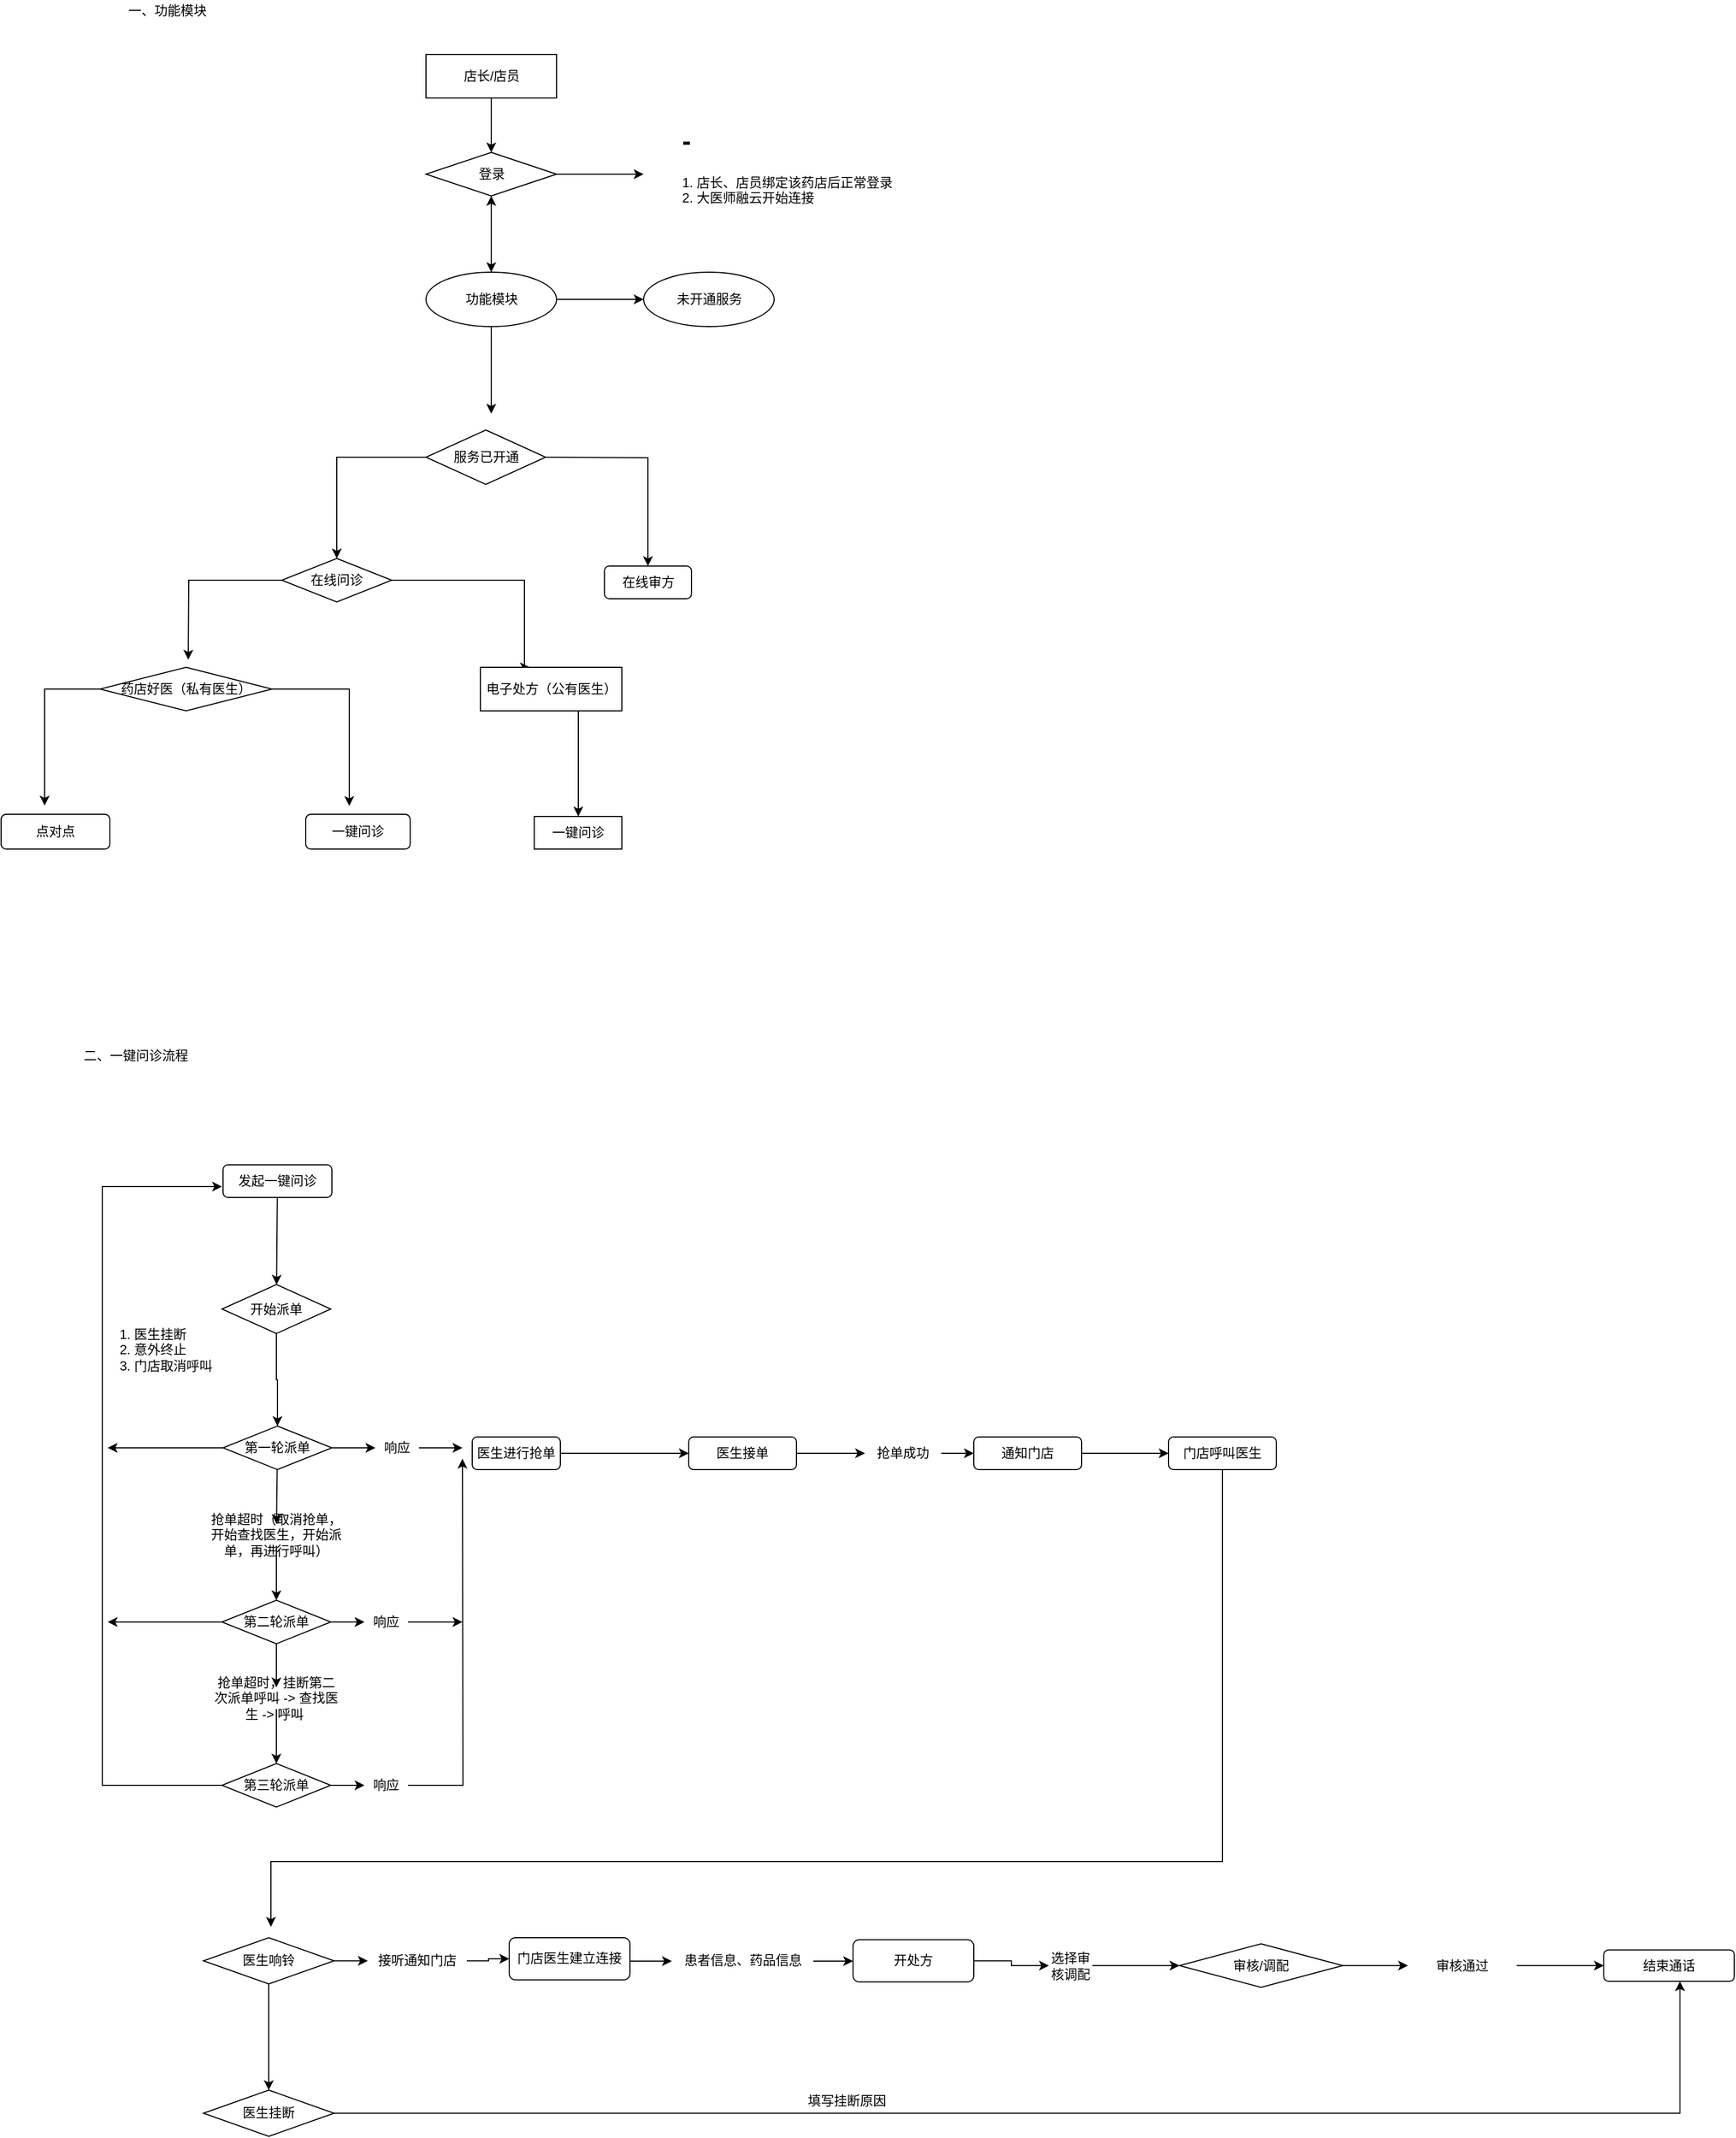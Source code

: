 <mxfile version="13.4.2" type="github"><diagram id="PP0gxucrILjkxSKPB6av" name="Page-1"><mxGraphModel dx="3609" dy="2156" grid="1" gridSize="10" guides="1" tooltips="1" connect="1" arrows="1" fold="1" page="1" pageScale="1" pageWidth="827" pageHeight="1169" math="0" shadow="0"><root><mxCell id="0"/><mxCell id="1" parent="0"/><mxCell id="Ym7AzLfZx8-ZAXNm2y-B-24" value="二、一键问诊流程" style="text;html=1;strokeColor=none;fillColor=none;align=center;verticalAlign=middle;whiteSpace=wrap;rounded=0;" vertex="1" parent="1"><mxGeometry x="-866" y="-180" width="140" height="20" as="geometry"/></mxCell><mxCell id="Ym7AzLfZx8-ZAXNm2y-B-25" value="" style="edgeStyle=none;rounded=0;orthogonalLoop=1;jettySize=auto;html=1;" edge="1" parent="1" source="Ym7AzLfZx8-ZAXNm2y-B-26" target="Ym7AzLfZx8-ZAXNm2y-B-29"><mxGeometry relative="1" as="geometry"/></mxCell><mxCell id="Ym7AzLfZx8-ZAXNm2y-B-26" value="发起一键问诊" style="rounded=1;whiteSpace=wrap;html=1;" vertex="1" parent="1"><mxGeometry x="-716" y="-70" width="100" height="30" as="geometry"/></mxCell><mxCell id="Ym7AzLfZx8-ZAXNm2y-B-29" value="开始派单" style="rhombus;whiteSpace=wrap;html=1;" vertex="1" parent="1"><mxGeometry x="-717" y="40" width="100" height="45" as="geometry"/></mxCell><mxCell id="Ym7AzLfZx8-ZAXNm2y-B-30" value="" style="edgeStyle=orthogonalEdgeStyle;rounded=0;orthogonalLoop=1;jettySize=auto;html=1;exitX=0.5;exitY=1;exitDx=0;exitDy=0;" edge="1" parent="1" source="Ym7AzLfZx8-ZAXNm2y-B-29" target="Ym7AzLfZx8-ZAXNm2y-B-34"><mxGeometry relative="1" as="geometry"/></mxCell><mxCell id="Ym7AzLfZx8-ZAXNm2y-B-41" value="" style="edgeStyle=none;rounded=0;orthogonalLoop=1;jettySize=auto;html=1;" edge="1" parent="1" source="Ym7AzLfZx8-ZAXNm2y-B-211" target="Ym7AzLfZx8-ZAXNm2y-B-40"><mxGeometry relative="1" as="geometry"/></mxCell><mxCell id="Ym7AzLfZx8-ZAXNm2y-B-208" value="" style="edgeStyle=orthogonalEdgeStyle;rounded=0;orthogonalLoop=1;jettySize=auto;html=1;" edge="1" parent="1" source="Ym7AzLfZx8-ZAXNm2y-B-229"><mxGeometry relative="1" as="geometry"><mxPoint x="-496" y="190" as="targetPoint"/></mxGeometry></mxCell><mxCell id="Ym7AzLfZx8-ZAXNm2y-B-289" value="" style="edgeStyle=elbowEdgeStyle;rounded=0;orthogonalLoop=1;jettySize=auto;html=1;" edge="1" parent="1"><mxGeometry relative="1" as="geometry"><mxPoint x="-717" y="500" as="sourcePoint"/><mxPoint x="-717" y="-50" as="targetPoint"/><Array as="points"><mxPoint x="-827" y="-20"/></Array></mxGeometry></mxCell><mxCell id="Ym7AzLfZx8-ZAXNm2y-B-295" value="" style="edgeStyle=elbowEdgeStyle;rounded=0;orthogonalLoop=1;jettySize=auto;html=1;" edge="1" parent="1" source="Ym7AzLfZx8-ZAXNm2y-B-34"><mxGeometry relative="1" as="geometry"><mxPoint x="-822" y="190" as="targetPoint"/></mxGeometry></mxCell><mxCell id="Ym7AzLfZx8-ZAXNm2y-B-34" value="第一轮派单" style="rhombus;whiteSpace=wrap;html=1;" vertex="1" parent="1"><mxGeometry x="-716" y="170" width="100" height="40" as="geometry"/></mxCell><mxCell id="Ym7AzLfZx8-ZAXNm2y-B-43" value="" style="edgeStyle=none;rounded=0;orthogonalLoop=1;jettySize=auto;html=1;" edge="1" parent="1" source="Ym7AzLfZx8-ZAXNm2y-B-223" target="Ym7AzLfZx8-ZAXNm2y-B-42"><mxGeometry relative="1" as="geometry"/></mxCell><mxCell id="Ym7AzLfZx8-ZAXNm2y-B-239" value="" style="edgeStyle=orthogonalEdgeStyle;rounded=0;orthogonalLoop=1;jettySize=auto;html=1;" edge="1" parent="1" source="Ym7AzLfZx8-ZAXNm2y-B-240"><mxGeometry relative="1" as="geometry"><mxPoint x="-496" y="350" as="targetPoint"/></mxGeometry></mxCell><mxCell id="Ym7AzLfZx8-ZAXNm2y-B-291" value="" style="edgeStyle=orthogonalEdgeStyle;rounded=0;orthogonalLoop=1;jettySize=auto;html=1;" edge="1" parent="1" source="Ym7AzLfZx8-ZAXNm2y-B-40"><mxGeometry relative="1" as="geometry"><mxPoint x="-822" y="350" as="targetPoint"/></mxGeometry></mxCell><mxCell id="Ym7AzLfZx8-ZAXNm2y-B-40" value="第二轮派单" style="rhombus;whiteSpace=wrap;html=1;" vertex="1" parent="1"><mxGeometry x="-717" y="330" width="100" height="40" as="geometry"/></mxCell><mxCell id="Ym7AzLfZx8-ZAXNm2y-B-228" value="" style="edgeStyle=orthogonalEdgeStyle;rounded=0;orthogonalLoop=1;jettySize=auto;html=1;" edge="1" parent="1" source="Ym7AzLfZx8-ZAXNm2y-B-244"><mxGeometry relative="1" as="geometry"><mxPoint x="-496" y="200" as="targetPoint"/></mxGeometry></mxCell><mxCell id="Ym7AzLfZx8-ZAXNm2y-B-42" value="第三轮派单" style="rhombus;whiteSpace=wrap;html=1;" vertex="1" parent="1"><mxGeometry x="-717" y="480" width="100" height="40" as="geometry"/></mxCell><mxCell id="Ym7AzLfZx8-ZAXNm2y-B-215" value="" style="edgeStyle=orthogonalEdgeStyle;rounded=0;orthogonalLoop=1;jettySize=auto;html=1;" edge="1" parent="1" source="Ym7AzLfZx8-ZAXNm2y-B-212" target="Ym7AzLfZx8-ZAXNm2y-B-214"><mxGeometry relative="1" as="geometry"/></mxCell><mxCell id="Ym7AzLfZx8-ZAXNm2y-B-212" value="医生进行抢单" style="rounded=1;whiteSpace=wrap;html=1;" vertex="1" parent="1"><mxGeometry x="-487" y="180" width="81" height="30" as="geometry"/></mxCell><mxCell id="Ym7AzLfZx8-ZAXNm2y-B-217" value="" style="edgeStyle=orthogonalEdgeStyle;rounded=0;orthogonalLoop=1;jettySize=auto;html=1;" edge="1" parent="1" source="Ym7AzLfZx8-ZAXNm2y-B-218" target="Ym7AzLfZx8-ZAXNm2y-B-216"><mxGeometry relative="1" as="geometry"/></mxCell><mxCell id="Ym7AzLfZx8-ZAXNm2y-B-214" value="医生接单" style="rounded=1;whiteSpace=wrap;html=1;" vertex="1" parent="1"><mxGeometry x="-288" y="180" width="99" height="30" as="geometry"/></mxCell><mxCell id="Ym7AzLfZx8-ZAXNm2y-B-222" value="" style="edgeStyle=orthogonalEdgeStyle;rounded=0;orthogonalLoop=1;jettySize=auto;html=1;" edge="1" parent="1" source="Ym7AzLfZx8-ZAXNm2y-B-216" target="Ym7AzLfZx8-ZAXNm2y-B-221"><mxGeometry relative="1" as="geometry"/></mxCell><mxCell id="Ym7AzLfZx8-ZAXNm2y-B-216" value="通知门店" style="rounded=1;whiteSpace=wrap;html=1;" vertex="1" parent="1"><mxGeometry x="-26" y="180" width="99" height="30" as="geometry"/></mxCell><mxCell id="Ym7AzLfZx8-ZAXNm2y-B-266" value="" style="edgeStyle=elbowEdgeStyle;rounded=0;orthogonalLoop=1;jettySize=auto;html=1;elbow=vertical;" edge="1" parent="1" source="Ym7AzLfZx8-ZAXNm2y-B-221"><mxGeometry relative="1" as="geometry"><mxPoint x="-672" y="630" as="targetPoint"/><Array as="points"><mxPoint x="-242" y="570"/></Array></mxGeometry></mxCell><mxCell id="Ym7AzLfZx8-ZAXNm2y-B-221" value="门店呼叫医生" style="rounded=1;whiteSpace=wrap;html=1;" vertex="1" parent="1"><mxGeometry x="153" y="180" width="99" height="30" as="geometry"/></mxCell><mxCell id="Ym7AzLfZx8-ZAXNm2y-B-211" value="抢单超时（取消抢单，开始查找医生，开始派单，再进行呼叫）" style="text;html=1;strokeColor=none;fillColor=none;align=center;verticalAlign=middle;whiteSpace=wrap;rounded=0;" vertex="1" parent="1"><mxGeometry x="-732" y="260" width="130" height="20" as="geometry"/></mxCell><mxCell id="Ym7AzLfZx8-ZAXNm2y-B-213" value="" style="edgeStyle=none;rounded=0;orthogonalLoop=1;jettySize=auto;html=1;" edge="1" parent="1" source="Ym7AzLfZx8-ZAXNm2y-B-34" target="Ym7AzLfZx8-ZAXNm2y-B-211"><mxGeometry relative="1" as="geometry"><mxPoint x="-666.125" y="209.95" as="sourcePoint"/><mxPoint x="-666.875" y="330.05" as="targetPoint"/></mxGeometry></mxCell><mxCell id="Ym7AzLfZx8-ZAXNm2y-B-218" value="抢单成功" style="text;html=1;strokeColor=none;fillColor=none;align=center;verticalAlign=middle;whiteSpace=wrap;rounded=0;" vertex="1" parent="1"><mxGeometry x="-126" y="185" width="70" height="20" as="geometry"/></mxCell><mxCell id="Ym7AzLfZx8-ZAXNm2y-B-219" value="" style="edgeStyle=orthogonalEdgeStyle;rounded=0;orthogonalLoop=1;jettySize=auto;html=1;" edge="1" parent="1" source="Ym7AzLfZx8-ZAXNm2y-B-214" target="Ym7AzLfZx8-ZAXNm2y-B-218"><mxGeometry relative="1" as="geometry"><mxPoint x="-207" y="15" as="sourcePoint"/><mxPoint x="-127" y="15" as="targetPoint"/></mxGeometry></mxCell><mxCell id="Ym7AzLfZx8-ZAXNm2y-B-223" value="抢单超时，挂断第二次派单呼叫 -&amp;gt; 查找医生 -&amp;gt; 呼叫&amp;nbsp;" style="text;html=1;strokeColor=none;fillColor=none;align=center;verticalAlign=middle;whiteSpace=wrap;rounded=0;" vertex="1" parent="1"><mxGeometry x="-724.75" y="410" width="115.5" height="20" as="geometry"/></mxCell><mxCell id="Ym7AzLfZx8-ZAXNm2y-B-224" value="" style="edgeStyle=none;rounded=0;orthogonalLoop=1;jettySize=auto;html=1;" edge="1" parent="1" source="Ym7AzLfZx8-ZAXNm2y-B-40" target="Ym7AzLfZx8-ZAXNm2y-B-223"><mxGeometry relative="1" as="geometry"><mxPoint x="-667" y="370" as="sourcePoint"/><mxPoint x="-667" y="480" as="targetPoint"/></mxGeometry></mxCell><mxCell id="Ym7AzLfZx8-ZAXNm2y-B-229" value="响应" style="text;html=1;strokeColor=none;fillColor=none;align=center;verticalAlign=middle;whiteSpace=wrap;rounded=0;" vertex="1" parent="1"><mxGeometry x="-576" y="180" width="40" height="20" as="geometry"/></mxCell><mxCell id="Ym7AzLfZx8-ZAXNm2y-B-230" value="" style="edgeStyle=orthogonalEdgeStyle;rounded=0;orthogonalLoop=1;jettySize=auto;html=1;" edge="1" parent="1" source="Ym7AzLfZx8-ZAXNm2y-B-34" target="Ym7AzLfZx8-ZAXNm2y-B-229"><mxGeometry relative="1" as="geometry"><mxPoint x="-616" y="190" as="sourcePoint"/><mxPoint x="-536" y="190" as="targetPoint"/></mxGeometry></mxCell><mxCell id="Ym7AzLfZx8-ZAXNm2y-B-240" value="响应" style="text;html=1;strokeColor=none;fillColor=none;align=center;verticalAlign=middle;whiteSpace=wrap;rounded=0;" vertex="1" parent="1"><mxGeometry x="-586" y="340" width="40" height="20" as="geometry"/></mxCell><mxCell id="Ym7AzLfZx8-ZAXNm2y-B-241" value="" style="edgeStyle=orthogonalEdgeStyle;rounded=0;orthogonalLoop=1;jettySize=auto;html=1;" edge="1" parent="1" source="Ym7AzLfZx8-ZAXNm2y-B-40" target="Ym7AzLfZx8-ZAXNm2y-B-240"><mxGeometry relative="1" as="geometry"><mxPoint x="-617" y="350" as="sourcePoint"/><mxPoint x="-496" y="350" as="targetPoint"/></mxGeometry></mxCell><mxCell id="Ym7AzLfZx8-ZAXNm2y-B-244" value="响应" style="text;html=1;strokeColor=none;fillColor=none;align=center;verticalAlign=middle;whiteSpace=wrap;rounded=0;" vertex="1" parent="1"><mxGeometry x="-586" y="490" width="40" height="20" as="geometry"/></mxCell><mxCell id="Ym7AzLfZx8-ZAXNm2y-B-245" value="" style="edgeStyle=orthogonalEdgeStyle;rounded=0;orthogonalLoop=1;jettySize=auto;html=1;" edge="1" parent="1" source="Ym7AzLfZx8-ZAXNm2y-B-42" target="Ym7AzLfZx8-ZAXNm2y-B-244"><mxGeometry relative="1" as="geometry"><mxPoint x="-617" y="500" as="sourcePoint"/><mxPoint x="-496" y="200" as="targetPoint"/></mxGeometry></mxCell><mxCell id="Ym7AzLfZx8-ZAXNm2y-B-260" value="" style="edgeStyle=orthogonalEdgeStyle;rounded=0;orthogonalLoop=1;jettySize=auto;html=1;" edge="1" parent="1" source="Ym7AzLfZx8-ZAXNm2y-B-262" target="Ym7AzLfZx8-ZAXNm2y-B-264"><mxGeometry relative="1" as="geometry"/></mxCell><mxCell id="Ym7AzLfZx8-ZAXNm2y-B-261" value="" style="edgeStyle=orthogonalEdgeStyle;rounded=0;orthogonalLoop=1;jettySize=auto;html=1;entryX=0;entryY=0.5;entryDx=0;entryDy=0;" edge="1" parent="1" source="Ym7AzLfZx8-ZAXNm2y-B-277" target="Ym7AzLfZx8-ZAXNm2y-B-268"><mxGeometry relative="1" as="geometry"><mxPoint x="-481.5" y="661.25" as="targetPoint"/></mxGeometry></mxCell><mxCell id="Ym7AzLfZx8-ZAXNm2y-B-262" value="医生响铃" style="rhombus;whiteSpace=wrap;html=1;" vertex="1" parent="1"><mxGeometry x="-734" y="640" width="120" height="42.5" as="geometry"/></mxCell><mxCell id="Ym7AzLfZx8-ZAXNm2y-B-276" value="" style="edgeStyle=orthogonalEdgeStyle;rounded=0;orthogonalLoop=1;jettySize=auto;elbow=vertical;html=1;" edge="1" parent="1" source="Ym7AzLfZx8-ZAXNm2y-B-264"><mxGeometry relative="1" as="geometry"><mxPoint x="623" y="680" as="targetPoint"/><Array as="points"><mxPoint x="623" y="801"/><mxPoint x="623" y="700"/></Array></mxGeometry></mxCell><mxCell id="Ym7AzLfZx8-ZAXNm2y-B-264" value="医生挂断" style="rhombus;whiteSpace=wrap;html=1;" vertex="1" parent="1"><mxGeometry x="-734" y="780" width="120" height="42.5" as="geometry"/></mxCell><mxCell id="Ym7AzLfZx8-ZAXNm2y-B-270" value="" style="edgeStyle=elbowEdgeStyle;rounded=0;orthogonalLoop=1;jettySize=auto;elbow=vertical;html=1;" edge="1" parent="1" source="Ym7AzLfZx8-ZAXNm2y-B-271" target="Ym7AzLfZx8-ZAXNm2y-B-269"><mxGeometry relative="1" as="geometry"/></mxCell><mxCell id="Ym7AzLfZx8-ZAXNm2y-B-268" value="&lt;span&gt;门店医生建立连接&lt;/span&gt;" style="rounded=1;whiteSpace=wrap;html=1;" vertex="1" parent="1"><mxGeometry x="-453" y="640" width="111" height="38.75" as="geometry"/></mxCell><mxCell id="Ym7AzLfZx8-ZAXNm2y-B-342" value="" style="edgeStyle=orthogonalEdgeStyle;rounded=0;orthogonalLoop=1;jettySize=auto;html=1;entryX=0;entryY=0.5;entryDx=0;entryDy=0;" edge="1" parent="1" source="Ym7AzLfZx8-ZAXNm2y-B-343" target="Ym7AzLfZx8-ZAXNm2y-B-279"><mxGeometry relative="1" as="geometry"><mxPoint x="54" y="661.255" as="targetPoint"/></mxGeometry></mxCell><mxCell id="Ym7AzLfZx8-ZAXNm2y-B-269" value="开处方" style="rounded=1;whiteSpace=wrap;html=1;" vertex="1" parent="1"><mxGeometry x="-137" y="641.88" width="111" height="38.75" as="geometry"/></mxCell><mxCell id="Ym7AzLfZx8-ZAXNm2y-B-271" value="患者信息、药品信息" style="text;html=1;strokeColor=none;fillColor=none;align=center;verticalAlign=middle;whiteSpace=wrap;rounded=0;" vertex="1" parent="1"><mxGeometry x="-303.5" y="651.25" width="130" height="20" as="geometry"/></mxCell><mxCell id="Ym7AzLfZx8-ZAXNm2y-B-272" value="" style="edgeStyle=elbowEdgeStyle;rounded=0;orthogonalLoop=1;jettySize=auto;elbow=vertical;html=1;" edge="1" parent="1" source="Ym7AzLfZx8-ZAXNm2y-B-268" target="Ym7AzLfZx8-ZAXNm2y-B-271"><mxGeometry relative="1" as="geometry"><mxPoint x="-370.5" y="659" as="sourcePoint"/><mxPoint x="-252" y="659" as="targetPoint"/></mxGeometry></mxCell><mxCell id="Ym7AzLfZx8-ZAXNm2y-B-277" value="接听通知门店" style="text;html=1;strokeColor=none;fillColor=none;align=center;verticalAlign=middle;whiteSpace=wrap;rounded=0;" vertex="1" parent="1"><mxGeometry x="-583" y="651.25" width="91" height="20" as="geometry"/></mxCell><mxCell id="Ym7AzLfZx8-ZAXNm2y-B-278" value="" style="edgeStyle=orthogonalEdgeStyle;rounded=0;orthogonalLoop=1;jettySize=auto;html=1;" edge="1" parent="1" source="Ym7AzLfZx8-ZAXNm2y-B-262" target="Ym7AzLfZx8-ZAXNm2y-B-277"><mxGeometry relative="1" as="geometry"><mxPoint x="-614.141" y="661.3" as="sourcePoint"/><mxPoint x="-481.5" y="661.25" as="targetPoint"/></mxGeometry></mxCell><mxCell id="Ym7AzLfZx8-ZAXNm2y-B-281" value="" style="edgeStyle=orthogonalEdgeStyle;rounded=0;orthogonalLoop=1;jettySize=auto;html=1;entryX=0;entryY=0.5;entryDx=0;entryDy=0;" edge="1" parent="1" source="Ym7AzLfZx8-ZAXNm2y-B-283" target="Ym7AzLfZx8-ZAXNm2y-B-282"><mxGeometry relative="1" as="geometry"><mxPoint x="288" y="660" as="targetPoint"/></mxGeometry></mxCell><mxCell id="Ym7AzLfZx8-ZAXNm2y-B-279" value="审核/调配" style="rhombus;whiteSpace=wrap;html=1;" vertex="1" parent="1"><mxGeometry x="163" y="645.63" width="150" height="40" as="geometry"/></mxCell><mxCell id="Ym7AzLfZx8-ZAXNm2y-B-282" value="结束通话" style="rounded=1;whiteSpace=wrap;html=1;" vertex="1" parent="1"><mxGeometry x="553" y="651.25" width="120" height="28.75" as="geometry"/></mxCell><mxCell id="Ym7AzLfZx8-ZAXNm2y-B-283" value="审核通过" style="text;html=1;strokeColor=none;fillColor=none;align=center;verticalAlign=middle;whiteSpace=wrap;rounded=0;" vertex="1" parent="1"><mxGeometry x="373" y="655.62" width="100" height="20" as="geometry"/></mxCell><mxCell id="Ym7AzLfZx8-ZAXNm2y-B-286" value="" style="edgeStyle=orthogonalEdgeStyle;rounded=0;orthogonalLoop=1;jettySize=auto;html=1;" edge="1" parent="1" source="Ym7AzLfZx8-ZAXNm2y-B-279" target="Ym7AzLfZx8-ZAXNm2y-B-283"><mxGeometry relative="1" as="geometry"><mxPoint x="208" y="660" as="sourcePoint"/><mxPoint x="383" y="666" as="targetPoint"/><Array as="points"/></mxGeometry></mxCell><mxCell id="Ym7AzLfZx8-ZAXNm2y-B-287" value="填写挂断原因" style="text;html=1;strokeColor=none;fillColor=none;align=center;verticalAlign=middle;whiteSpace=wrap;rounded=0;" vertex="1" parent="1"><mxGeometry x="-203" y="780" width="121" height="20" as="geometry"/></mxCell><mxCell id="Ym7AzLfZx8-ZAXNm2y-B-296" value="1. 医生挂断&lt;br&gt;2. 意外终止&lt;br&gt;3. 门店取消呼叫" style="text;html=1;strokeColor=none;fillColor=none;align=left;verticalAlign=middle;whiteSpace=wrap;rounded=0;" vertex="1" parent="1"><mxGeometry x="-813" y="80" width="91" height="40" as="geometry"/></mxCell><mxCell id="Ym7AzLfZx8-ZAXNm2y-B-312" value="一、功能模块" style="text;html=1;strokeColor=none;fillColor=none;align=center;verticalAlign=middle;whiteSpace=wrap;rounded=0;" vertex="1" parent="1"><mxGeometry x="-852" y="-1140" width="170" height="20" as="geometry"/></mxCell><mxCell id="Ym7AzLfZx8-ZAXNm2y-B-313" value="" style="edgeStyle=orthogonalEdgeStyle;rounded=0;orthogonalLoop=1;jettySize=auto;html=1;" edge="1" parent="1" source="Ym7AzLfZx8-ZAXNm2y-B-314" target="Ym7AzLfZx8-ZAXNm2y-B-317"><mxGeometry relative="1" as="geometry"/></mxCell><mxCell id="Ym7AzLfZx8-ZAXNm2y-B-314" value="店长/店员" style="rounded=0;whiteSpace=wrap;html=1;" vertex="1" parent="1"><mxGeometry x="-529.5" y="-1090" width="120" height="40" as="geometry"/></mxCell><mxCell id="Ym7AzLfZx8-ZAXNm2y-B-315" value="" style="edgeStyle=orthogonalEdgeStyle;rounded=0;orthogonalLoop=1;jettySize=auto;html=1;entryX=0.5;entryY=0;entryDx=0;entryDy=0;" edge="1" parent="1" source="Ym7AzLfZx8-ZAXNm2y-B-317"><mxGeometry relative="1" as="geometry"><mxPoint x="-469.5" y="-890" as="targetPoint"/></mxGeometry></mxCell><mxCell id="Ym7AzLfZx8-ZAXNm2y-B-316" value="" style="edgeStyle=orthogonalEdgeStyle;rounded=0;orthogonalLoop=1;jettySize=auto;html=1;" edge="1" parent="1" source="Ym7AzLfZx8-ZAXNm2y-B-317"><mxGeometry relative="1" as="geometry"><mxPoint x="-329.5" y="-980" as="targetPoint"/></mxGeometry></mxCell><mxCell id="Ym7AzLfZx8-ZAXNm2y-B-317" value="登录" style="rhombus;whiteSpace=wrap;html=1;" vertex="1" parent="1"><mxGeometry x="-529.5" y="-1000" width="120" height="40" as="geometry"/></mxCell><mxCell id="Ym7AzLfZx8-ZAXNm2y-B-318" value="&lt;h1&gt;-&lt;/h1&gt;&lt;div&gt;1. 店长、店员绑定该药店后正常登录&lt;/div&gt;&lt;div&gt;2. 大医师融云开始连接&amp;nbsp;&lt;/div&gt;&lt;div&gt;&lt;br&gt;&lt;/div&gt;" style="text;html=1;strokeColor=none;fillColor=none;spacing=5;spacingTop=-20;whiteSpace=wrap;overflow=hidden;rounded=0;" vertex="1" parent="1"><mxGeometry x="-299.5" y="-1030" width="220" height="120" as="geometry"/></mxCell><mxCell id="Ym7AzLfZx8-ZAXNm2y-B-319" value="在线审方" style="rounded=1;whiteSpace=wrap;html=1;" vertex="1" parent="1"><mxGeometry x="-365.5" y="-620" width="80" height="30" as="geometry"/></mxCell><mxCell id="Ym7AzLfZx8-ZAXNm2y-B-320" value="" style="edgeStyle=orthogonalEdgeStyle;rounded=0;orthogonalLoop=1;jettySize=auto;html=1;" edge="1" parent="1" source="Ym7AzLfZx8-ZAXNm2y-B-325" target="Ym7AzLfZx8-ZAXNm2y-B-317"><mxGeometry relative="1" as="geometry"/></mxCell><mxCell id="Ym7AzLfZx8-ZAXNm2y-B-321" value="" style="edgeStyle=orthogonalEdgeStyle;rounded=0;orthogonalLoop=1;jettySize=auto;html=1;exitX=1;exitY=0.5;exitDx=0;exitDy=0;entryX=0.5;entryY=0;entryDx=0;entryDy=0;" edge="1" parent="1" target="Ym7AzLfZx8-ZAXNm2y-B-319"><mxGeometry relative="1" as="geometry"><mxPoint x="-419.5" y="-720" as="sourcePoint"/><mxPoint x="-289.5" y="-795" as="targetPoint"/></mxGeometry></mxCell><mxCell id="Ym7AzLfZx8-ZAXNm2y-B-322" value="" style="edgeStyle=orthogonalEdgeStyle;rounded=0;orthogonalLoop=1;jettySize=auto;html=1;exitX=0;exitY=0.5;exitDx=0;exitDy=0;entryX=0.5;entryY=0;entryDx=0;entryDy=0;" edge="1" parent="1" source="Ym7AzLfZx8-ZAXNm2y-B-333" target="Ym7AzLfZx8-ZAXNm2y-B-329"><mxGeometry relative="1" as="geometry"><mxPoint x="-550" y="-722" as="sourcePoint"/><mxPoint x="-630" y="-797" as="targetPoint"/></mxGeometry></mxCell><mxCell id="Ym7AzLfZx8-ZAXNm2y-B-323" value="" style="edgeStyle=orthogonalEdgeStyle;rounded=0;orthogonalLoop=1;jettySize=auto;html=1;" edge="1" parent="1" source="Ym7AzLfZx8-ZAXNm2y-B-325"><mxGeometry relative="1" as="geometry"><mxPoint x="-469.5" y="-760" as="targetPoint"/></mxGeometry></mxCell><mxCell id="Ym7AzLfZx8-ZAXNm2y-B-324" value="" style="edgeStyle=orthogonalEdgeStyle;rounded=0;orthogonalLoop=1;jettySize=auto;html=1;" edge="1" parent="1" source="Ym7AzLfZx8-ZAXNm2y-B-325" target="Ym7AzLfZx8-ZAXNm2y-B-326"><mxGeometry relative="1" as="geometry"/></mxCell><mxCell id="Ym7AzLfZx8-ZAXNm2y-B-325" value="功能模块" style="ellipse;whiteSpace=wrap;html=1;" vertex="1" parent="1"><mxGeometry x="-529.5" y="-890" width="120" height="50" as="geometry"/></mxCell><mxCell id="Ym7AzLfZx8-ZAXNm2y-B-326" value="未开通服务" style="ellipse;whiteSpace=wrap;html=1;" vertex="1" parent="1"><mxGeometry x="-329.5" y="-890" width="120" height="50" as="geometry"/></mxCell><mxCell id="Ym7AzLfZx8-ZAXNm2y-B-327" value="" style="edgeStyle=orthogonalEdgeStyle;rounded=0;orthogonalLoop=1;jettySize=auto;html=1;entryX=0.554;entryY=-0.175;entryDx=0;entryDy=0;entryPerimeter=0;" edge="1" parent="1" source="Ym7AzLfZx8-ZAXNm2y-B-329"><mxGeometry relative="1" as="geometry"><mxPoint x="-747.98" y="-534" as="targetPoint"/></mxGeometry></mxCell><mxCell id="Ym7AzLfZx8-ZAXNm2y-B-328" value="" style="edgeStyle=orthogonalEdgeStyle;rounded=0;orthogonalLoop=1;jettySize=auto;html=1;entryX=0.35;entryY=0;entryDx=0;entryDy=0;entryPerimeter=0;" edge="1" parent="1" source="Ym7AzLfZx8-ZAXNm2y-B-329" target="Ym7AzLfZx8-ZAXNm2y-B-331"><mxGeometry relative="1" as="geometry"><mxPoint x="-510" y="-537" as="targetPoint"/><Array as="points"><mxPoint x="-439" y="-607"/><mxPoint x="-439" y="-527"/></Array></mxGeometry></mxCell><mxCell id="Ym7AzLfZx8-ZAXNm2y-B-329" value="在线问诊" style="rhombus;whiteSpace=wrap;html=1;" vertex="1" parent="1"><mxGeometry x="-662" y="-627" width="101" height="40" as="geometry"/></mxCell><mxCell id="Ym7AzLfZx8-ZAXNm2y-B-330" value="" style="edgeStyle=elbowEdgeStyle;rounded=0;orthogonalLoop=1;jettySize=auto;html=1;" edge="1" parent="1" source="Ym7AzLfZx8-ZAXNm2y-B-331" target="Ym7AzLfZx8-ZAXNm2y-B-332"><mxGeometry relative="1" as="geometry"/></mxCell><mxCell id="Ym7AzLfZx8-ZAXNm2y-B-331" value="电子处方（公有医生）" style="rounded=0;whiteSpace=wrap;html=1;" vertex="1" parent="1"><mxGeometry x="-479.5" y="-527" width="130" height="40" as="geometry"/></mxCell><mxCell id="Ym7AzLfZx8-ZAXNm2y-B-332" value="一键问诊" style="rounded=0;whiteSpace=wrap;html=1;" vertex="1" parent="1"><mxGeometry x="-430" y="-390" width="80.5" height="30" as="geometry"/></mxCell><mxCell id="Ym7AzLfZx8-ZAXNm2y-B-333" value="服务已开通" style="rhombus;whiteSpace=wrap;html=1;" vertex="1" parent="1"><mxGeometry x="-529.5" y="-745" width="110" height="50" as="geometry"/></mxCell><mxCell id="Ym7AzLfZx8-ZAXNm2y-B-334" value="" style="edgeStyle=elbowEdgeStyle;rounded=0;orthogonalLoop=1;jettySize=auto;html=1;" edge="1" parent="1" source="Ym7AzLfZx8-ZAXNm2y-B-336"><mxGeometry relative="1" as="geometry"><mxPoint x="-880" y="-400" as="targetPoint"/><Array as="points"><mxPoint x="-880" y="-410"/><mxPoint x="-912" y="-440"/></Array></mxGeometry></mxCell><mxCell id="Ym7AzLfZx8-ZAXNm2y-B-335" value="" style="edgeStyle=orthogonalEdgeStyle;rounded=0;orthogonalLoop=1;jettySize=auto;html=1;" edge="1" parent="1" source="Ym7AzLfZx8-ZAXNm2y-B-336"><mxGeometry relative="1" as="geometry"><mxPoint x="-600" y="-399.62" as="targetPoint"/><Array as="points"><mxPoint x="-600" y="-507"/></Array></mxGeometry></mxCell><mxCell id="Ym7AzLfZx8-ZAXNm2y-B-336" value="&lt;span&gt;药店好医（私有医生）&lt;/span&gt;" style="rhombus;whiteSpace=wrap;html=1;" vertex="1" parent="1"><mxGeometry x="-829" y="-527" width="158" height="40" as="geometry"/></mxCell><mxCell id="Ym7AzLfZx8-ZAXNm2y-B-337" value="点对点" style="rounded=1;whiteSpace=wrap;html=1;" vertex="1" parent="1"><mxGeometry x="-920" y="-392" width="100" height="32" as="geometry"/></mxCell><mxCell id="Ym7AzLfZx8-ZAXNm2y-B-338" value="一键问诊" style="rounded=1;whiteSpace=wrap;html=1;" vertex="1" parent="1"><mxGeometry x="-640" y="-392" width="96" height="32" as="geometry"/></mxCell><mxCell id="Ym7AzLfZx8-ZAXNm2y-B-343" value="选择审核调配" style="text;html=1;strokeColor=none;fillColor=none;align=center;verticalAlign=middle;whiteSpace=wrap;rounded=0;" vertex="1" parent="1"><mxGeometry x="43" y="655.62" width="40" height="20" as="geometry"/></mxCell><mxCell id="Ym7AzLfZx8-ZAXNm2y-B-344" value="" style="edgeStyle=orthogonalEdgeStyle;rounded=0;orthogonalLoop=1;jettySize=auto;html=1;entryX=0;entryY=0.5;entryDx=0;entryDy=0;" edge="1" parent="1" source="Ym7AzLfZx8-ZAXNm2y-B-269" target="Ym7AzLfZx8-ZAXNm2y-B-343"><mxGeometry relative="1" as="geometry"><mxPoint x="-26" y="661.3" as="sourcePoint"/><mxPoint x="163" y="665.63" as="targetPoint"/></mxGeometry></mxCell></root></mxGraphModel></diagram></mxfile>